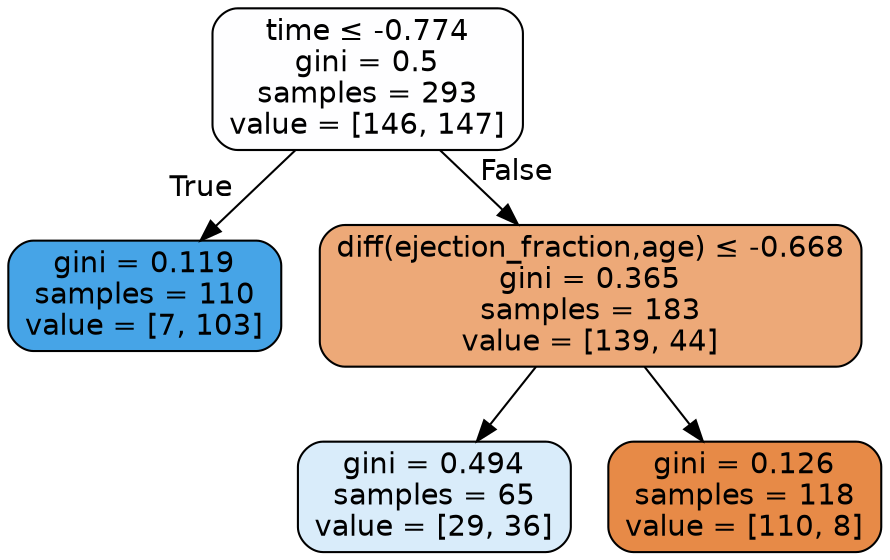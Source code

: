 digraph Tree {
node [shape=box, style="filled, rounded", color="black", fontname=helvetica] ;
edge [fontname=helvetica] ;
0 [label=<time &le; -0.774<br/>gini = 0.5<br/>samples = 293<br/>value = [146, 147]>, fillcolor="#fefeff"] ;
1 [label=<gini = 0.119<br/>samples = 110<br/>value = [7, 103]>, fillcolor="#46a4e7"] ;
0 -> 1 [labeldistance=2.5, labelangle=45, headlabel="True"] ;
2 [label=<diff(ejection_fraction,age) &le; -0.668<br/>gini = 0.365<br/>samples = 183<br/>value = [139, 44]>, fillcolor="#eda978"] ;
0 -> 2 [labeldistance=2.5, labelangle=-45, headlabel="False"] ;
3 [label=<gini = 0.494<br/>samples = 65<br/>value = [29, 36]>, fillcolor="#d9ecfa"] ;
2 -> 3 ;
4 [label=<gini = 0.126<br/>samples = 118<br/>value = [110, 8]>, fillcolor="#e78a47"] ;
2 -> 4 ;
}